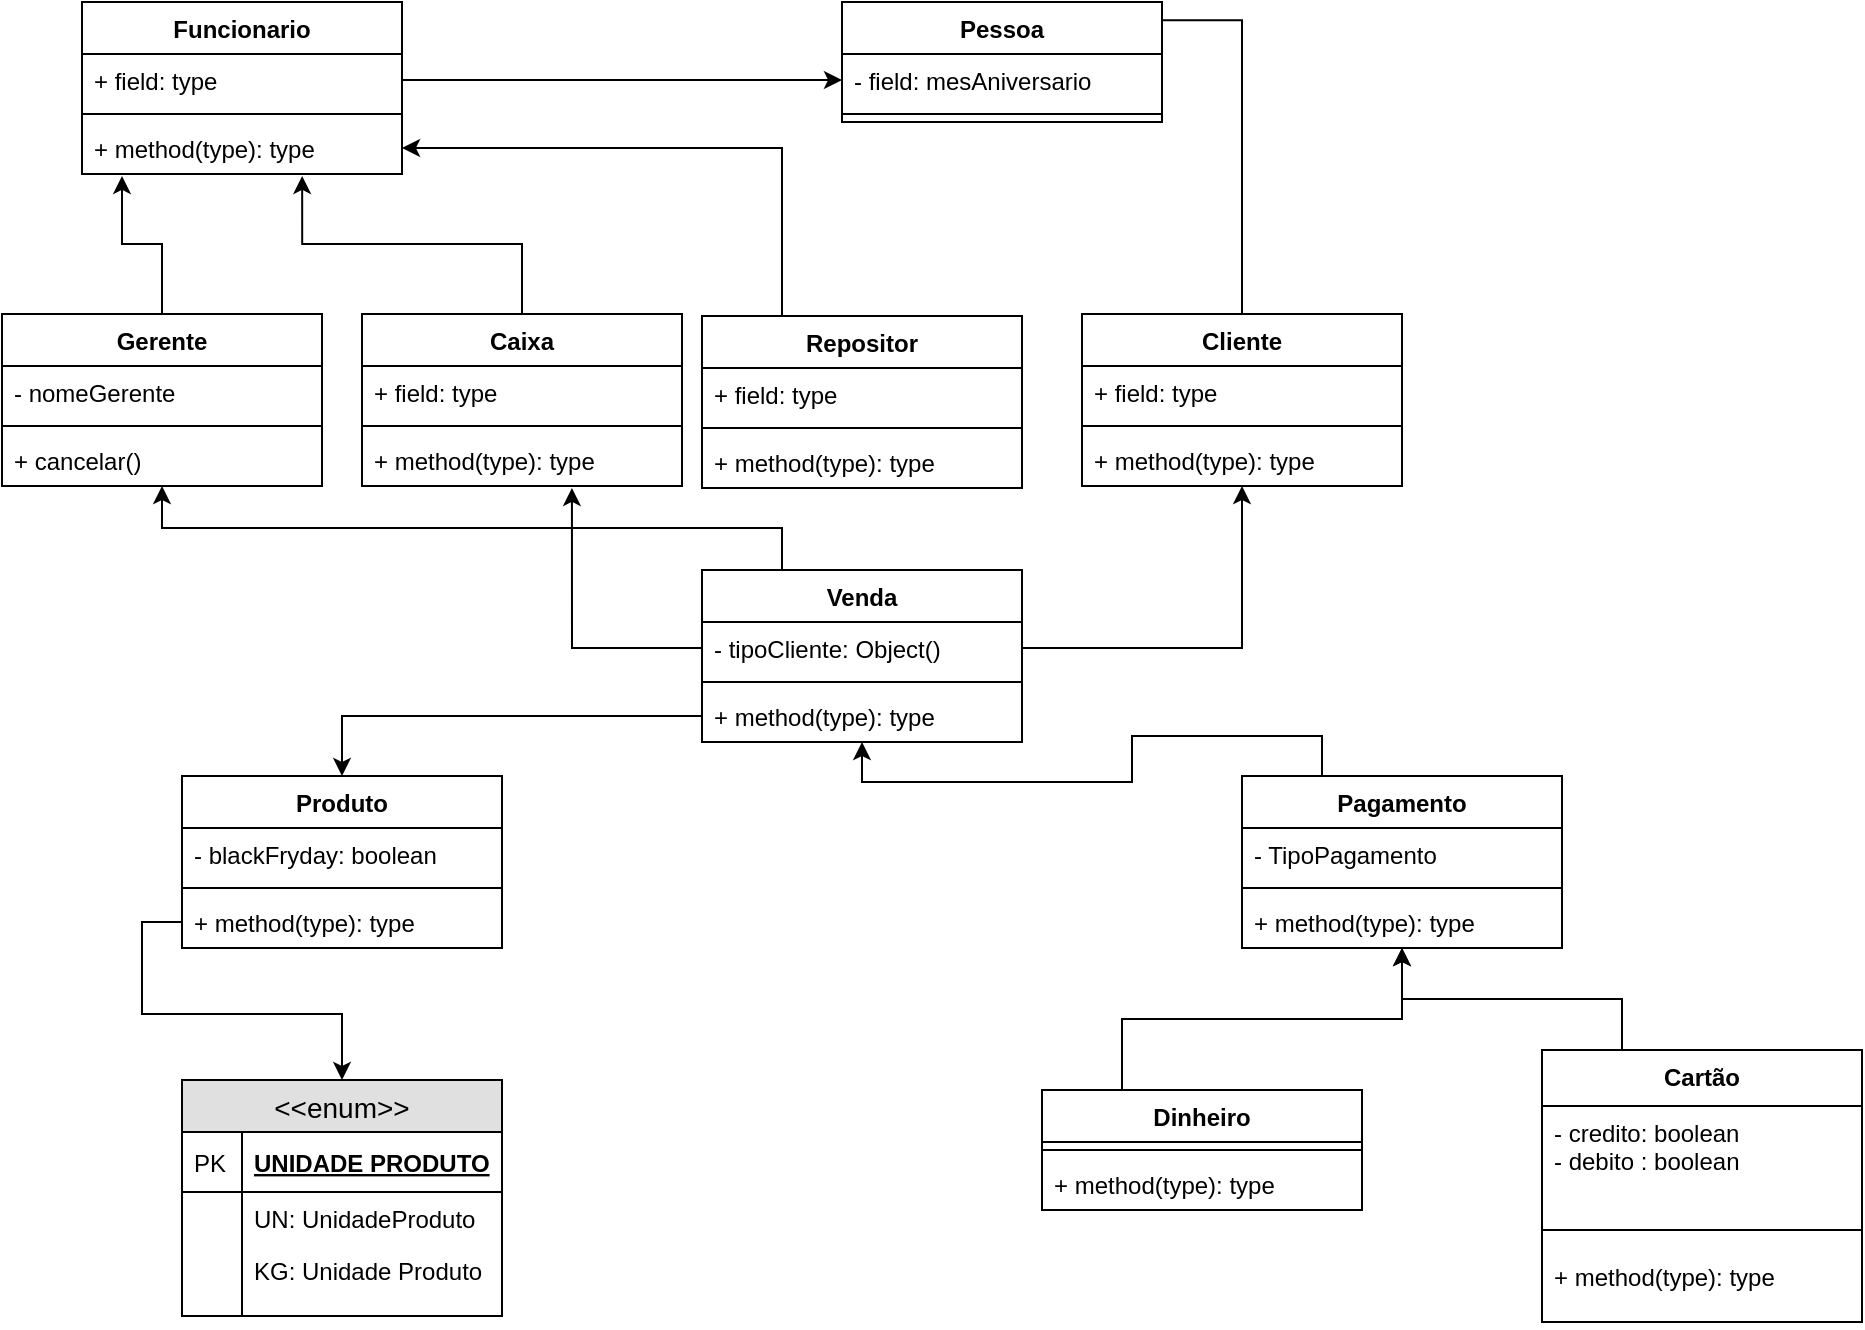 <mxfile version="10.6.3" type="device"><diagram id="wgDbFavIzJkRVA1lHW3R" name="Page-1"><mxGraphModel dx="1394" dy="796" grid="1" gridSize="10" guides="1" tooltips="1" connect="1" arrows="1" fold="1" page="1" pageScale="1" pageWidth="827" pageHeight="1169" math="0" shadow="0"><root><mxCell id="0"/><mxCell id="1" parent="0"/><mxCell id="Qz_1hpq7XoS2zDfJELvE-2" value="Funcionario" style="swimlane;fontStyle=1;align=center;verticalAlign=top;childLayout=stackLayout;horizontal=1;startSize=26;horizontalStack=0;resizeParent=1;resizeParentMax=0;resizeLast=0;collapsible=1;marginBottom=0;" vertex="1" parent="1"><mxGeometry x="40" y="13" width="160" height="86" as="geometry"/></mxCell><mxCell id="Qz_1hpq7XoS2zDfJELvE-3" value="+ field: type" style="text;strokeColor=none;fillColor=none;align=left;verticalAlign=top;spacingLeft=4;spacingRight=4;overflow=hidden;rotatable=0;points=[[0,0.5],[1,0.5]];portConstraint=eastwest;" vertex="1" parent="Qz_1hpq7XoS2zDfJELvE-2"><mxGeometry y="26" width="160" height="26" as="geometry"/></mxCell><mxCell id="Qz_1hpq7XoS2zDfJELvE-4" value="" style="line;strokeWidth=1;fillColor=none;align=left;verticalAlign=middle;spacingTop=-1;spacingLeft=3;spacingRight=3;rotatable=0;labelPosition=right;points=[];portConstraint=eastwest;" vertex="1" parent="Qz_1hpq7XoS2zDfJELvE-2"><mxGeometry y="52" width="160" height="8" as="geometry"/></mxCell><mxCell id="Qz_1hpq7XoS2zDfJELvE-5" value="+ method(type): type" style="text;strokeColor=none;fillColor=none;align=left;verticalAlign=top;spacingLeft=4;spacingRight=4;overflow=hidden;rotatable=0;points=[[0,0.5],[1,0.5]];portConstraint=eastwest;" vertex="1" parent="Qz_1hpq7XoS2zDfJELvE-2"><mxGeometry y="60" width="160" height="26" as="geometry"/></mxCell><mxCell id="Qz_1hpq7XoS2zDfJELvE-42" style="edgeStyle=orthogonalEdgeStyle;rounded=0;orthogonalLoop=1;jettySize=auto;html=1;exitX=0.5;exitY=0;exitDx=0;exitDy=0;entryX=0.688;entryY=1.038;entryDx=0;entryDy=0;entryPerimeter=0;" edge="1" parent="1" source="Qz_1hpq7XoS2zDfJELvE-6" target="Qz_1hpq7XoS2zDfJELvE-5"><mxGeometry relative="1" as="geometry"/></mxCell><mxCell id="Qz_1hpq7XoS2zDfJELvE-6" value="Caixa" style="swimlane;fontStyle=1;align=center;verticalAlign=top;childLayout=stackLayout;horizontal=1;startSize=26;horizontalStack=0;resizeParent=1;resizeParentMax=0;resizeLast=0;collapsible=1;marginBottom=0;" vertex="1" parent="1"><mxGeometry x="180" y="169" width="160" height="86" as="geometry"/></mxCell><mxCell id="Qz_1hpq7XoS2zDfJELvE-7" value="+ field: type" style="text;strokeColor=none;fillColor=none;align=left;verticalAlign=top;spacingLeft=4;spacingRight=4;overflow=hidden;rotatable=0;points=[[0,0.5],[1,0.5]];portConstraint=eastwest;" vertex="1" parent="Qz_1hpq7XoS2zDfJELvE-6"><mxGeometry y="26" width="160" height="26" as="geometry"/></mxCell><mxCell id="Qz_1hpq7XoS2zDfJELvE-8" value="" style="line;strokeWidth=1;fillColor=none;align=left;verticalAlign=middle;spacingTop=-1;spacingLeft=3;spacingRight=3;rotatable=0;labelPosition=right;points=[];portConstraint=eastwest;" vertex="1" parent="Qz_1hpq7XoS2zDfJELvE-6"><mxGeometry y="52" width="160" height="8" as="geometry"/></mxCell><mxCell id="Qz_1hpq7XoS2zDfJELvE-9" value="+ method(type): type" style="text;strokeColor=none;fillColor=none;align=left;verticalAlign=top;spacingLeft=4;spacingRight=4;overflow=hidden;rotatable=0;points=[[0,0.5],[1,0.5]];portConstraint=eastwest;" vertex="1" parent="Qz_1hpq7XoS2zDfJELvE-6"><mxGeometry y="60" width="160" height="26" as="geometry"/></mxCell><mxCell id="Qz_1hpq7XoS2zDfJELvE-10" value="Produto&#10;" style="swimlane;fontStyle=1;align=center;verticalAlign=top;childLayout=stackLayout;horizontal=1;startSize=26;horizontalStack=0;resizeParent=1;resizeParentMax=0;resizeLast=0;collapsible=1;marginBottom=0;" vertex="1" parent="1"><mxGeometry x="90" y="400" width="160" height="86" as="geometry"/></mxCell><mxCell id="Qz_1hpq7XoS2zDfJELvE-11" value="- blackFryday: boolean" style="text;strokeColor=none;fillColor=none;align=left;verticalAlign=top;spacingLeft=4;spacingRight=4;overflow=hidden;rotatable=0;points=[[0,0.5],[1,0.5]];portConstraint=eastwest;" vertex="1" parent="Qz_1hpq7XoS2zDfJELvE-10"><mxGeometry y="26" width="160" height="26" as="geometry"/></mxCell><mxCell id="Qz_1hpq7XoS2zDfJELvE-12" value="" style="line;strokeWidth=1;fillColor=none;align=left;verticalAlign=middle;spacingTop=-1;spacingLeft=3;spacingRight=3;rotatable=0;labelPosition=right;points=[];portConstraint=eastwest;" vertex="1" parent="Qz_1hpq7XoS2zDfJELvE-10"><mxGeometry y="52" width="160" height="8" as="geometry"/></mxCell><mxCell id="Qz_1hpq7XoS2zDfJELvE-13" value="+ method(type): type" style="text;strokeColor=none;fillColor=none;align=left;verticalAlign=top;spacingLeft=4;spacingRight=4;overflow=hidden;rotatable=0;points=[[0,0.5],[1,0.5]];portConstraint=eastwest;" vertex="1" parent="Qz_1hpq7XoS2zDfJELvE-10"><mxGeometry y="60" width="160" height="26" as="geometry"/></mxCell><mxCell id="Qz_1hpq7XoS2zDfJELvE-43" style="edgeStyle=orthogonalEdgeStyle;rounded=0;orthogonalLoop=1;jettySize=auto;html=1;exitX=0.25;exitY=0;exitDx=0;exitDy=0;" edge="1" parent="1" source="Qz_1hpq7XoS2zDfJELvE-14" target="Qz_1hpq7XoS2zDfJELvE-5"><mxGeometry relative="1" as="geometry"/></mxCell><mxCell id="Qz_1hpq7XoS2zDfJELvE-14" value="Repositor&#10;" style="swimlane;fontStyle=1;align=center;verticalAlign=top;childLayout=stackLayout;horizontal=1;startSize=26;horizontalStack=0;resizeParent=1;resizeParentMax=0;resizeLast=0;collapsible=1;marginBottom=0;" vertex="1" parent="1"><mxGeometry x="350" y="170" width="160" height="86" as="geometry"/></mxCell><mxCell id="Qz_1hpq7XoS2zDfJELvE-15" value="+ field: type" style="text;strokeColor=none;fillColor=none;align=left;verticalAlign=top;spacingLeft=4;spacingRight=4;overflow=hidden;rotatable=0;points=[[0,0.5],[1,0.5]];portConstraint=eastwest;" vertex="1" parent="Qz_1hpq7XoS2zDfJELvE-14"><mxGeometry y="26" width="160" height="26" as="geometry"/></mxCell><mxCell id="Qz_1hpq7XoS2zDfJELvE-16" value="" style="line;strokeWidth=1;fillColor=none;align=left;verticalAlign=middle;spacingTop=-1;spacingLeft=3;spacingRight=3;rotatable=0;labelPosition=right;points=[];portConstraint=eastwest;" vertex="1" parent="Qz_1hpq7XoS2zDfJELvE-14"><mxGeometry y="52" width="160" height="8" as="geometry"/></mxCell><mxCell id="Qz_1hpq7XoS2zDfJELvE-17" value="+ method(type): type" style="text;strokeColor=none;fillColor=none;align=left;verticalAlign=top;spacingLeft=4;spacingRight=4;overflow=hidden;rotatable=0;points=[[0,0.5],[1,0.5]];portConstraint=eastwest;" vertex="1" parent="Qz_1hpq7XoS2zDfJELvE-14"><mxGeometry y="60" width="160" height="26" as="geometry"/></mxCell><mxCell id="Qz_1hpq7XoS2zDfJELvE-44" style="edgeStyle=orthogonalEdgeStyle;rounded=0;orthogonalLoop=1;jettySize=auto;html=1;exitX=0.5;exitY=0;exitDx=0;exitDy=0;entryX=0.994;entryY=0.151;entryDx=0;entryDy=0;entryPerimeter=0;" edge="1" parent="1" source="Qz_1hpq7XoS2zDfJELvE-18" target="Qz_1hpq7XoS2zDfJELvE-30"><mxGeometry relative="1" as="geometry"/></mxCell><mxCell id="Qz_1hpq7XoS2zDfJELvE-18" value="Cliente&#10;" style="swimlane;fontStyle=1;align=center;verticalAlign=top;childLayout=stackLayout;horizontal=1;startSize=26;horizontalStack=0;resizeParent=1;resizeParentMax=0;resizeLast=0;collapsible=1;marginBottom=0;" vertex="1" parent="1"><mxGeometry x="540" y="169" width="160" height="86" as="geometry"/></mxCell><mxCell id="Qz_1hpq7XoS2zDfJELvE-19" value="+ field: type" style="text;strokeColor=none;fillColor=none;align=left;verticalAlign=top;spacingLeft=4;spacingRight=4;overflow=hidden;rotatable=0;points=[[0,0.5],[1,0.5]];portConstraint=eastwest;" vertex="1" parent="Qz_1hpq7XoS2zDfJELvE-18"><mxGeometry y="26" width="160" height="26" as="geometry"/></mxCell><mxCell id="Qz_1hpq7XoS2zDfJELvE-20" value="" style="line;strokeWidth=1;fillColor=none;align=left;verticalAlign=middle;spacingTop=-1;spacingLeft=3;spacingRight=3;rotatable=0;labelPosition=right;points=[];portConstraint=eastwest;" vertex="1" parent="Qz_1hpq7XoS2zDfJELvE-18"><mxGeometry y="52" width="160" height="8" as="geometry"/></mxCell><mxCell id="Qz_1hpq7XoS2zDfJELvE-21" value="+ method(type): type" style="text;strokeColor=none;fillColor=none;align=left;verticalAlign=top;spacingLeft=4;spacingRight=4;overflow=hidden;rotatable=0;points=[[0,0.5],[1,0.5]];portConstraint=eastwest;" vertex="1" parent="Qz_1hpq7XoS2zDfJELvE-18"><mxGeometry y="60" width="160" height="26" as="geometry"/></mxCell><mxCell id="Qz_1hpq7XoS2zDfJELvE-82" style="edgeStyle=orthogonalEdgeStyle;rounded=0;orthogonalLoop=1;jettySize=auto;html=1;exitX=0.25;exitY=0;exitDx=0;exitDy=0;" edge="1" parent="1" source="Qz_1hpq7XoS2zDfJELvE-22" target="Qz_1hpq7XoS2zDfJELvE-34"><mxGeometry relative="1" as="geometry"/></mxCell><mxCell id="Qz_1hpq7XoS2zDfJELvE-22" value="Venda" style="swimlane;fontStyle=1;align=center;verticalAlign=top;childLayout=stackLayout;horizontal=1;startSize=26;horizontalStack=0;resizeParent=1;resizeParentMax=0;resizeLast=0;collapsible=1;marginBottom=0;" vertex="1" parent="1"><mxGeometry x="350" y="297" width="160" height="86" as="geometry"/></mxCell><mxCell id="Qz_1hpq7XoS2zDfJELvE-23" value="- tipoCliente: Object()" style="text;strokeColor=none;fillColor=none;align=left;verticalAlign=top;spacingLeft=4;spacingRight=4;overflow=hidden;rotatable=0;points=[[0,0.5],[1,0.5]];portConstraint=eastwest;" vertex="1" parent="Qz_1hpq7XoS2zDfJELvE-22"><mxGeometry y="26" width="160" height="26" as="geometry"/></mxCell><mxCell id="Qz_1hpq7XoS2zDfJELvE-24" value="" style="line;strokeWidth=1;fillColor=none;align=left;verticalAlign=middle;spacingTop=-1;spacingLeft=3;spacingRight=3;rotatable=0;labelPosition=right;points=[];portConstraint=eastwest;" vertex="1" parent="Qz_1hpq7XoS2zDfJELvE-22"><mxGeometry y="52" width="160" height="8" as="geometry"/></mxCell><mxCell id="Qz_1hpq7XoS2zDfJELvE-25" value="+ method(type): type" style="text;strokeColor=none;fillColor=none;align=left;verticalAlign=top;spacingLeft=4;spacingRight=4;overflow=hidden;rotatable=0;points=[[0,0.5],[1,0.5]];portConstraint=eastwest;" vertex="1" parent="Qz_1hpq7XoS2zDfJELvE-22"><mxGeometry y="60" width="160" height="26" as="geometry"/></mxCell><mxCell id="Qz_1hpq7XoS2zDfJELvE-30" value="Pessoa&#10;" style="swimlane;fontStyle=1;align=center;verticalAlign=top;childLayout=stackLayout;horizontal=1;startSize=26;horizontalStack=0;resizeParent=1;resizeParentMax=0;resizeLast=0;collapsible=1;marginBottom=0;" vertex="1" parent="1"><mxGeometry x="420" y="13" width="160" height="60" as="geometry"/></mxCell><mxCell id="Qz_1hpq7XoS2zDfJELvE-31" value="- field: mesAniversario&#10;&#10;" style="text;strokeColor=none;fillColor=none;align=left;verticalAlign=top;spacingLeft=4;spacingRight=4;overflow=hidden;rotatable=0;points=[[0,0.5],[1,0.5]];portConstraint=eastwest;" vertex="1" parent="Qz_1hpq7XoS2zDfJELvE-30"><mxGeometry y="26" width="160" height="26" as="geometry"/></mxCell><mxCell id="Qz_1hpq7XoS2zDfJELvE-32" value="" style="line;strokeWidth=1;fillColor=none;align=left;verticalAlign=middle;spacingTop=-1;spacingLeft=3;spacingRight=3;rotatable=0;labelPosition=right;points=[];portConstraint=eastwest;" vertex="1" parent="Qz_1hpq7XoS2zDfJELvE-30"><mxGeometry y="52" width="160" height="8" as="geometry"/></mxCell><mxCell id="Qz_1hpq7XoS2zDfJELvE-39" style="edgeStyle=orthogonalEdgeStyle;rounded=0;orthogonalLoop=1;jettySize=auto;html=1;exitX=0.5;exitY=0;exitDx=0;exitDy=0;entryX=0.125;entryY=1.038;entryDx=0;entryDy=0;entryPerimeter=0;" edge="1" parent="1" source="Qz_1hpq7XoS2zDfJELvE-34" target="Qz_1hpq7XoS2zDfJELvE-5"><mxGeometry relative="1" as="geometry"/></mxCell><mxCell id="Qz_1hpq7XoS2zDfJELvE-34" value="Gerente&#10;&#10;" style="swimlane;fontStyle=1;align=center;verticalAlign=top;childLayout=stackLayout;horizontal=1;startSize=26;horizontalStack=0;resizeParent=1;resizeParentMax=0;resizeLast=0;collapsible=1;marginBottom=0;" vertex="1" parent="1"><mxGeometry y="169" width="160" height="86" as="geometry"/></mxCell><mxCell id="Qz_1hpq7XoS2zDfJELvE-35" value="- nomeGerente" style="text;strokeColor=none;fillColor=none;align=left;verticalAlign=top;spacingLeft=4;spacingRight=4;overflow=hidden;rotatable=0;points=[[0,0.5],[1,0.5]];portConstraint=eastwest;" vertex="1" parent="Qz_1hpq7XoS2zDfJELvE-34"><mxGeometry y="26" width="160" height="26" as="geometry"/></mxCell><mxCell id="Qz_1hpq7XoS2zDfJELvE-36" value="" style="line;strokeWidth=1;fillColor=none;align=left;verticalAlign=middle;spacingTop=-1;spacingLeft=3;spacingRight=3;rotatable=0;labelPosition=right;points=[];portConstraint=eastwest;" vertex="1" parent="Qz_1hpq7XoS2zDfJELvE-34"><mxGeometry y="52" width="160" height="8" as="geometry"/></mxCell><mxCell id="Qz_1hpq7XoS2zDfJELvE-37" value="+ cancelar()" style="text;strokeColor=none;fillColor=none;align=left;verticalAlign=top;spacingLeft=4;spacingRight=4;overflow=hidden;rotatable=0;points=[[0,0.5],[1,0.5]];portConstraint=eastwest;" vertex="1" parent="Qz_1hpq7XoS2zDfJELvE-34"><mxGeometry y="60" width="160" height="26" as="geometry"/></mxCell><mxCell id="Qz_1hpq7XoS2zDfJELvE-38" style="edgeStyle=orthogonalEdgeStyle;rounded=0;orthogonalLoop=1;jettySize=auto;html=1;exitX=1;exitY=0.5;exitDx=0;exitDy=0;entryX=0;entryY=0.5;entryDx=0;entryDy=0;" edge="1" parent="1" source="Qz_1hpq7XoS2zDfJELvE-3" target="Qz_1hpq7XoS2zDfJELvE-31"><mxGeometry relative="1" as="geometry"/></mxCell><mxCell id="Qz_1hpq7XoS2zDfJELvE-45" style="edgeStyle=orthogonalEdgeStyle;rounded=0;orthogonalLoop=1;jettySize=auto;html=1;exitX=0;exitY=0.5;exitDx=0;exitDy=0;entryX=0.656;entryY=1.038;entryDx=0;entryDy=0;entryPerimeter=0;" edge="1" parent="1" source="Qz_1hpq7XoS2zDfJELvE-23" target="Qz_1hpq7XoS2zDfJELvE-9"><mxGeometry relative="1" as="geometry"/></mxCell><mxCell id="Qz_1hpq7XoS2zDfJELvE-47" style="edgeStyle=orthogonalEdgeStyle;rounded=0;orthogonalLoop=1;jettySize=auto;html=1;exitX=0;exitY=0.5;exitDx=0;exitDy=0;" edge="1" parent="1" source="Qz_1hpq7XoS2zDfJELvE-25" target="Qz_1hpq7XoS2zDfJELvE-10"><mxGeometry relative="1" as="geometry"/></mxCell><mxCell id="Qz_1hpq7XoS2zDfJELvE-49" value="&lt;&lt;enum&gt;&gt;" style="swimlane;fontStyle=0;childLayout=stackLayout;horizontal=1;startSize=26;fillColor=#e0e0e0;horizontalStack=0;resizeParent=1;resizeParentMax=0;resizeLast=0;collapsible=1;marginBottom=0;swimlaneFillColor=#ffffff;align=center;fontSize=14;" vertex="1" parent="1"><mxGeometry x="90" y="552" width="160" height="118" as="geometry"/></mxCell><mxCell id="Qz_1hpq7XoS2zDfJELvE-50" value="UNIDADE PRODUTO" style="shape=partialRectangle;top=0;left=0;right=0;bottom=1;align=left;verticalAlign=middle;fillColor=none;spacingLeft=34;spacingRight=4;overflow=hidden;rotatable=0;points=[[0,0.5],[1,0.5]];portConstraint=eastwest;dropTarget=0;fontStyle=5;fontSize=12;" vertex="1" parent="Qz_1hpq7XoS2zDfJELvE-49"><mxGeometry y="26" width="160" height="30" as="geometry"/></mxCell><mxCell id="Qz_1hpq7XoS2zDfJELvE-51" value="PK" style="shape=partialRectangle;top=0;left=0;bottom=0;fillColor=none;align=left;verticalAlign=middle;spacingLeft=4;spacingRight=4;overflow=hidden;rotatable=0;points=[];portConstraint=eastwest;part=1;fontSize=12;" vertex="1" connectable="0" parent="Qz_1hpq7XoS2zDfJELvE-50"><mxGeometry width="30" height="30" as="geometry"/></mxCell><mxCell id="Qz_1hpq7XoS2zDfJELvE-52" value="UN: UnidadeProduto&#10;&#10;" style="shape=partialRectangle;top=0;left=0;right=0;bottom=0;align=left;verticalAlign=top;fillColor=none;spacingLeft=34;spacingRight=4;overflow=hidden;rotatable=0;points=[[0,0.5],[1,0.5]];portConstraint=eastwest;dropTarget=0;fontSize=12;" vertex="1" parent="Qz_1hpq7XoS2zDfJELvE-49"><mxGeometry y="56" width="160" height="26" as="geometry"/></mxCell><mxCell id="Qz_1hpq7XoS2zDfJELvE-53" value="" style="shape=partialRectangle;top=0;left=0;bottom=0;fillColor=none;align=left;verticalAlign=top;spacingLeft=4;spacingRight=4;overflow=hidden;rotatable=0;points=[];portConstraint=eastwest;part=1;fontSize=12;" vertex="1" connectable="0" parent="Qz_1hpq7XoS2zDfJELvE-52"><mxGeometry width="30" height="26" as="geometry"/></mxCell><mxCell id="Qz_1hpq7XoS2zDfJELvE-54" value="KG: Unidade Produto&#10;&#10;" style="shape=partialRectangle;top=0;left=0;right=0;bottom=0;align=left;verticalAlign=top;fillColor=none;spacingLeft=34;spacingRight=4;overflow=hidden;rotatable=0;points=[[0,0.5],[1,0.5]];portConstraint=eastwest;dropTarget=0;fontSize=12;" vertex="1" parent="Qz_1hpq7XoS2zDfJELvE-49"><mxGeometry y="82" width="160" height="26" as="geometry"/></mxCell><mxCell id="Qz_1hpq7XoS2zDfJELvE-55" value="" style="shape=partialRectangle;top=0;left=0;bottom=0;fillColor=none;align=left;verticalAlign=top;spacingLeft=4;spacingRight=4;overflow=hidden;rotatable=0;points=[];portConstraint=eastwest;part=1;fontSize=12;" vertex="1" connectable="0" parent="Qz_1hpq7XoS2zDfJELvE-54"><mxGeometry width="30" height="26" as="geometry"/></mxCell><mxCell id="Qz_1hpq7XoS2zDfJELvE-58" value="" style="shape=partialRectangle;top=0;left=0;right=0;bottom=0;align=left;verticalAlign=top;fillColor=none;spacingLeft=34;spacingRight=4;overflow=hidden;rotatable=0;points=[[0,0.5],[1,0.5]];portConstraint=eastwest;dropTarget=0;fontSize=12;" vertex="1" parent="Qz_1hpq7XoS2zDfJELvE-49"><mxGeometry y="108" width="160" height="10" as="geometry"/></mxCell><mxCell id="Qz_1hpq7XoS2zDfJELvE-59" value="" style="shape=partialRectangle;top=0;left=0;bottom=0;fillColor=none;align=left;verticalAlign=top;spacingLeft=4;spacingRight=4;overflow=hidden;rotatable=0;points=[];portConstraint=eastwest;part=1;fontSize=12;" vertex="1" connectable="0" parent="Qz_1hpq7XoS2zDfJELvE-58"><mxGeometry width="30" height="10" as="geometry"/></mxCell><mxCell id="Qz_1hpq7XoS2zDfJELvE-60" style="edgeStyle=orthogonalEdgeStyle;rounded=0;orthogonalLoop=1;jettySize=auto;html=1;exitX=0;exitY=0.5;exitDx=0;exitDy=0;" edge="1" parent="1" source="Qz_1hpq7XoS2zDfJELvE-13" target="Qz_1hpq7XoS2zDfJELvE-49"><mxGeometry relative="1" as="geometry"/></mxCell><mxCell id="Qz_1hpq7XoS2zDfJELvE-61" style="edgeStyle=orthogonalEdgeStyle;rounded=0;orthogonalLoop=1;jettySize=auto;html=1;exitX=1;exitY=0.5;exitDx=0;exitDy=0;" edge="1" parent="1" source="Qz_1hpq7XoS2zDfJELvE-23" target="Qz_1hpq7XoS2zDfJELvE-18"><mxGeometry relative="1" as="geometry"/></mxCell><mxCell id="Qz_1hpq7XoS2zDfJELvE-80" style="edgeStyle=orthogonalEdgeStyle;rounded=0;orthogonalLoop=1;jettySize=auto;html=1;exitX=0.25;exitY=0;exitDx=0;exitDy=0;" edge="1" parent="1" source="Qz_1hpq7XoS2zDfJELvE-66" target="Qz_1hpq7XoS2zDfJELvE-75"><mxGeometry relative="1" as="geometry"/></mxCell><mxCell id="Qz_1hpq7XoS2zDfJELvE-66" value="Dinheiro" style="swimlane;fontStyle=1;align=center;verticalAlign=top;childLayout=stackLayout;horizontal=1;startSize=26;horizontalStack=0;resizeParent=1;resizeParentMax=0;resizeLast=0;collapsible=1;marginBottom=0;" vertex="1" parent="1"><mxGeometry x="520" y="557" width="160" height="60" as="geometry"/></mxCell><mxCell id="Qz_1hpq7XoS2zDfJELvE-68" value="" style="line;strokeWidth=1;fillColor=none;align=left;verticalAlign=middle;spacingTop=-1;spacingLeft=3;spacingRight=3;rotatable=0;labelPosition=right;points=[];portConstraint=eastwest;" vertex="1" parent="Qz_1hpq7XoS2zDfJELvE-66"><mxGeometry y="26" width="160" height="8" as="geometry"/></mxCell><mxCell id="Qz_1hpq7XoS2zDfJELvE-69" value="+ method(type): type" style="text;strokeColor=none;fillColor=none;align=left;verticalAlign=top;spacingLeft=4;spacingRight=4;overflow=hidden;rotatable=0;points=[[0,0.5],[1,0.5]];portConstraint=eastwest;" vertex="1" parent="Qz_1hpq7XoS2zDfJELvE-66"><mxGeometry y="34" width="160" height="26" as="geometry"/></mxCell><mxCell id="Qz_1hpq7XoS2zDfJELvE-81" style="edgeStyle=orthogonalEdgeStyle;rounded=0;orthogonalLoop=1;jettySize=auto;html=1;exitX=0.25;exitY=0;exitDx=0;exitDy=0;" edge="1" parent="1" source="Qz_1hpq7XoS2zDfJELvE-70" target="Qz_1hpq7XoS2zDfJELvE-75"><mxGeometry relative="1" as="geometry"/></mxCell><mxCell id="Qz_1hpq7XoS2zDfJELvE-70" value="Cartão&#10;&#10;" style="swimlane;fontStyle=1;align=center;verticalAlign=top;childLayout=stackLayout;horizontal=1;startSize=28;horizontalStack=0;resizeParent=1;resizeParentMax=0;resizeLast=0;collapsible=1;marginBottom=0;" vertex="1" parent="1"><mxGeometry x="770" y="537" width="160" height="136" as="geometry"/></mxCell><mxCell id="Qz_1hpq7XoS2zDfJELvE-71" value="- credito: boolean&#10;- debito : boolean&#10;" style="text;strokeColor=none;fillColor=none;align=left;verticalAlign=top;spacingLeft=4;spacingRight=4;overflow=hidden;rotatable=0;points=[[0,0.5],[1,0.5]];portConstraint=eastwest;" vertex="1" parent="Qz_1hpq7XoS2zDfJELvE-70"><mxGeometry y="28" width="160" height="52" as="geometry"/></mxCell><mxCell id="Qz_1hpq7XoS2zDfJELvE-72" value="" style="line;strokeWidth=1;fillColor=none;align=left;verticalAlign=middle;spacingTop=-1;spacingLeft=3;spacingRight=3;rotatable=0;labelPosition=right;points=[];portConstraint=eastwest;" vertex="1" parent="Qz_1hpq7XoS2zDfJELvE-70"><mxGeometry y="80" width="160" height="20" as="geometry"/></mxCell><mxCell id="Qz_1hpq7XoS2zDfJELvE-73" value="+ method(type): type" style="text;strokeColor=none;fillColor=none;align=left;verticalAlign=top;spacingLeft=4;spacingRight=4;overflow=hidden;rotatable=0;points=[[0,0.5],[1,0.5]];portConstraint=eastwest;" vertex="1" parent="Qz_1hpq7XoS2zDfJELvE-70"><mxGeometry y="100" width="160" height="36" as="geometry"/></mxCell><mxCell id="Qz_1hpq7XoS2zDfJELvE-79" style="edgeStyle=orthogonalEdgeStyle;rounded=0;orthogonalLoop=1;jettySize=auto;html=1;exitX=0.25;exitY=0;exitDx=0;exitDy=0;" edge="1" parent="1" source="Qz_1hpq7XoS2zDfJELvE-75" target="Qz_1hpq7XoS2zDfJELvE-22"><mxGeometry relative="1" as="geometry"/></mxCell><mxCell id="Qz_1hpq7XoS2zDfJELvE-75" value="Pagamento&#10;" style="swimlane;fontStyle=1;align=center;verticalAlign=top;childLayout=stackLayout;horizontal=1;startSize=26;horizontalStack=0;resizeParent=1;resizeParentMax=0;resizeLast=0;collapsible=1;marginBottom=0;" vertex="1" parent="1"><mxGeometry x="620" y="400" width="160" height="86" as="geometry"/></mxCell><mxCell id="Qz_1hpq7XoS2zDfJELvE-76" value="- TipoPagamento" style="text;strokeColor=none;fillColor=none;align=left;verticalAlign=top;spacingLeft=4;spacingRight=4;overflow=hidden;rotatable=0;points=[[0,0.5],[1,0.5]];portConstraint=eastwest;" vertex="1" parent="Qz_1hpq7XoS2zDfJELvE-75"><mxGeometry y="26" width="160" height="26" as="geometry"/></mxCell><mxCell id="Qz_1hpq7XoS2zDfJELvE-77" value="" style="line;strokeWidth=1;fillColor=none;align=left;verticalAlign=middle;spacingTop=-1;spacingLeft=3;spacingRight=3;rotatable=0;labelPosition=right;points=[];portConstraint=eastwest;" vertex="1" parent="Qz_1hpq7XoS2zDfJELvE-75"><mxGeometry y="52" width="160" height="8" as="geometry"/></mxCell><mxCell id="Qz_1hpq7XoS2zDfJELvE-78" value="+ method(type): type" style="text;strokeColor=none;fillColor=none;align=left;verticalAlign=top;spacingLeft=4;spacingRight=4;overflow=hidden;rotatable=0;points=[[0,0.5],[1,0.5]];portConstraint=eastwest;" vertex="1" parent="Qz_1hpq7XoS2zDfJELvE-75"><mxGeometry y="60" width="160" height="26" as="geometry"/></mxCell></root></mxGraphModel></diagram></mxfile>